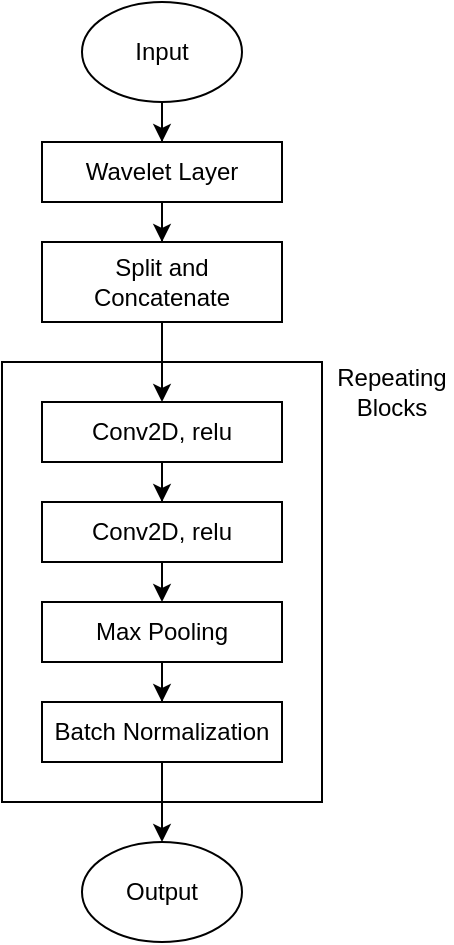 <mxfile version="20.6.0" type="device"><diagram id="HRbZjGWDGfOjwijwpe-c" name="Page-1"><mxGraphModel dx="755" dy="941" grid="1" gridSize="10" guides="1" tooltips="1" connect="1" arrows="1" fold="1" page="1" pageScale="1" pageWidth="850" pageHeight="1100" math="0" shadow="0"><root><mxCell id="0"/><mxCell id="1" parent="0"/><mxCell id="_yONHT2PHsoHNO9LJjRv-3" style="edgeStyle=orthogonalEdgeStyle;rounded=0;orthogonalLoop=1;jettySize=auto;html=1;exitX=0.5;exitY=1;exitDx=0;exitDy=0;" edge="1" parent="1" source="_yONHT2PHsoHNO9LJjRv-1" target="_yONHT2PHsoHNO9LJjRv-2"><mxGeometry relative="1" as="geometry"/></mxCell><mxCell id="_yONHT2PHsoHNO9LJjRv-1" value="Input" style="ellipse;whiteSpace=wrap;html=1;" vertex="1" parent="1"><mxGeometry x="270" y="160" width="80" height="50" as="geometry"/></mxCell><mxCell id="_yONHT2PHsoHNO9LJjRv-5" style="edgeStyle=orthogonalEdgeStyle;rounded=0;orthogonalLoop=1;jettySize=auto;html=1;exitX=0.5;exitY=1;exitDx=0;exitDy=0;" edge="1" parent="1" source="_yONHT2PHsoHNO9LJjRv-2" target="_yONHT2PHsoHNO9LJjRv-4"><mxGeometry relative="1" as="geometry"/></mxCell><mxCell id="_yONHT2PHsoHNO9LJjRv-2" value="Wavelet Layer" style="rounded=0;whiteSpace=wrap;html=1;" vertex="1" parent="1"><mxGeometry x="250" y="230" width="120" height="30" as="geometry"/></mxCell><mxCell id="_yONHT2PHsoHNO9LJjRv-7" style="edgeStyle=orthogonalEdgeStyle;rounded=0;orthogonalLoop=1;jettySize=auto;html=1;exitX=0.5;exitY=1;exitDx=0;exitDy=0;entryX=0.5;entryY=0;entryDx=0;entryDy=0;" edge="1" parent="1" source="_yONHT2PHsoHNO9LJjRv-4" target="_yONHT2PHsoHNO9LJjRv-6"><mxGeometry relative="1" as="geometry"/></mxCell><mxCell id="_yONHT2PHsoHNO9LJjRv-4" value="Split and Concatenate" style="rounded=0;whiteSpace=wrap;html=1;" vertex="1" parent="1"><mxGeometry x="250" y="280" width="120" height="40" as="geometry"/></mxCell><mxCell id="_yONHT2PHsoHNO9LJjRv-10" style="edgeStyle=orthogonalEdgeStyle;rounded=0;orthogonalLoop=1;jettySize=auto;html=1;exitX=0.5;exitY=1;exitDx=0;exitDy=0;" edge="1" parent="1" source="_yONHT2PHsoHNO9LJjRv-6" target="_yONHT2PHsoHNO9LJjRv-9"><mxGeometry relative="1" as="geometry"/></mxCell><mxCell id="_yONHT2PHsoHNO9LJjRv-6" value="Conv2D, relu" style="rounded=0;whiteSpace=wrap;html=1;" vertex="1" parent="1"><mxGeometry x="250" y="360" width="120" height="30" as="geometry"/></mxCell><mxCell id="_yONHT2PHsoHNO9LJjRv-12" style="edgeStyle=orthogonalEdgeStyle;rounded=0;orthogonalLoop=1;jettySize=auto;html=1;exitX=0.5;exitY=1;exitDx=0;exitDy=0;entryX=0.5;entryY=0;entryDx=0;entryDy=0;" edge="1" parent="1" source="_yONHT2PHsoHNO9LJjRv-9" target="_yONHT2PHsoHNO9LJjRv-11"><mxGeometry relative="1" as="geometry"/></mxCell><mxCell id="_yONHT2PHsoHNO9LJjRv-9" value="Conv2D, relu" style="rounded=0;whiteSpace=wrap;html=1;" vertex="1" parent="1"><mxGeometry x="250" y="410" width="120" height="30" as="geometry"/></mxCell><mxCell id="_yONHT2PHsoHNO9LJjRv-14" style="edgeStyle=orthogonalEdgeStyle;rounded=0;orthogonalLoop=1;jettySize=auto;html=1;exitX=0.5;exitY=1;exitDx=0;exitDy=0;" edge="1" parent="1" source="_yONHT2PHsoHNO9LJjRv-11" target="_yONHT2PHsoHNO9LJjRv-13"><mxGeometry relative="1" as="geometry"/></mxCell><mxCell id="_yONHT2PHsoHNO9LJjRv-11" value="Max Pooling" style="rounded=0;whiteSpace=wrap;html=1;" vertex="1" parent="1"><mxGeometry x="250" y="460" width="120" height="30" as="geometry"/></mxCell><mxCell id="_yONHT2PHsoHNO9LJjRv-17" style="edgeStyle=orthogonalEdgeStyle;rounded=0;orthogonalLoop=1;jettySize=auto;html=1;exitX=0.5;exitY=1;exitDx=0;exitDy=0;entryX=0.5;entryY=0;entryDx=0;entryDy=0;" edge="1" parent="1" source="_yONHT2PHsoHNO9LJjRv-13" target="_yONHT2PHsoHNO9LJjRv-16"><mxGeometry relative="1" as="geometry"/></mxCell><mxCell id="_yONHT2PHsoHNO9LJjRv-13" value="Batch Normalization" style="rounded=0;whiteSpace=wrap;html=1;" vertex="1" parent="1"><mxGeometry x="250" y="510" width="120" height="30" as="geometry"/></mxCell><mxCell id="_yONHT2PHsoHNO9LJjRv-16" value="Output" style="ellipse;whiteSpace=wrap;html=1;" vertex="1" parent="1"><mxGeometry x="270" y="580" width="80" height="50" as="geometry"/></mxCell><mxCell id="_yONHT2PHsoHNO9LJjRv-18" value="" style="rounded=0;whiteSpace=wrap;html=1;fillColor=none;" vertex="1" parent="1"><mxGeometry x="230" y="340" width="160" height="220" as="geometry"/></mxCell><mxCell id="_yONHT2PHsoHNO9LJjRv-19" value="Repeating Blocks" style="text;html=1;strokeColor=none;fillColor=none;align=center;verticalAlign=middle;whiteSpace=wrap;rounded=0;" vertex="1" parent="1"><mxGeometry x="395" y="340" width="60" height="30" as="geometry"/></mxCell></root></mxGraphModel></diagram></mxfile>